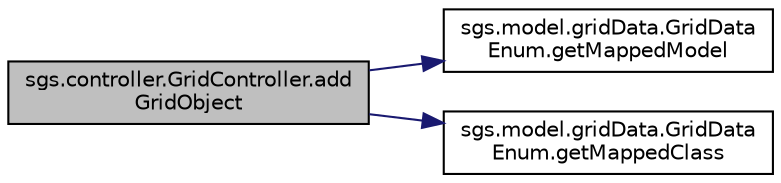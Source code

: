 digraph "sgs.controller.GridController.addGridObject"
{
  edge [fontname="Helvetica",fontsize="10",labelfontname="Helvetica",labelfontsize="10"];
  node [fontname="Helvetica",fontsize="10",shape=record];
  rankdir="LR";
  Node1 [label="sgs.controller.GridController.add\lGridObject",height=0.2,width=0.4,color="black", fillcolor="grey75", style="filled" fontcolor="black"];
  Node1 -> Node2 [color="midnightblue",fontsize="10",style="solid",fontname="Helvetica"];
  Node2 [label="sgs.model.gridData.GridData\lEnum.getMappedModel",height=0.2,width=0.4,color="black", fillcolor="white", style="filled",URL="$enumsgs_1_1model_1_1grid_data_1_1_grid_data_enum.html#a6967d79719b22361f3eb89a0a5a62de1"];
  Node1 -> Node3 [color="midnightblue",fontsize="10",style="solid",fontname="Helvetica"];
  Node3 [label="sgs.model.gridData.GridData\lEnum.getMappedClass",height=0.2,width=0.4,color="black", fillcolor="white", style="filled",URL="$enumsgs_1_1model_1_1grid_data_1_1_grid_data_enum.html#a146f09c888b5a2ccd3979f7860899dc9"];
}
